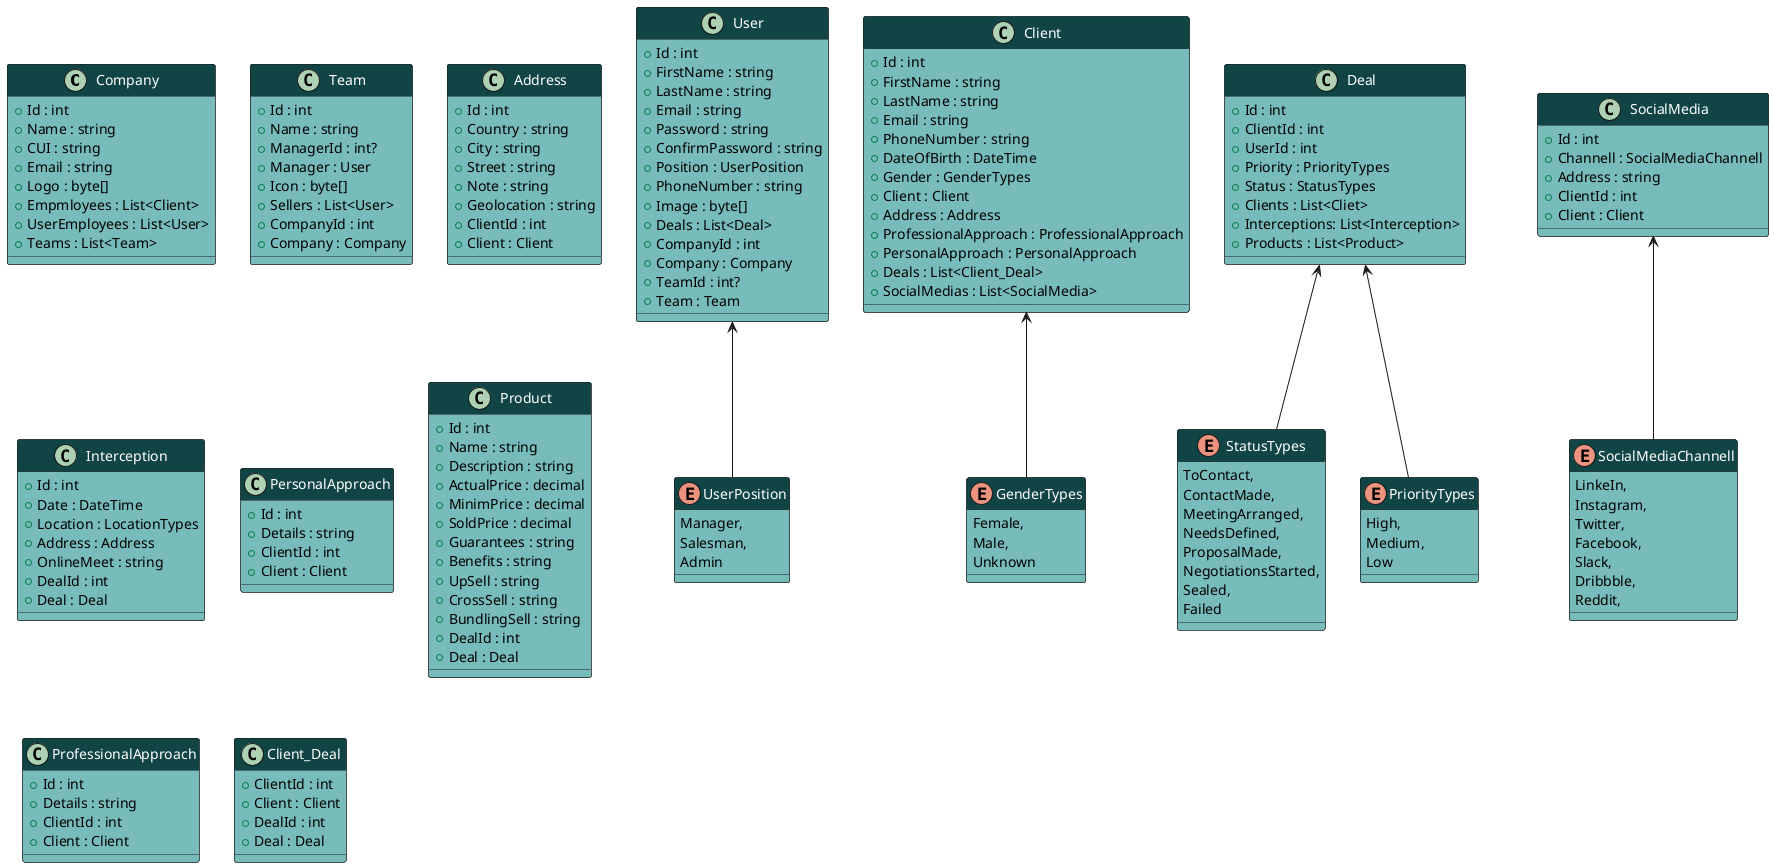 @startuml El Grande Proyect
skinparam classFontColor automatic
skinparam classBackgroundColor #7bb
skinparam enumBackgroundColor #9d9
skinparam noteBackgroundColor #9d9
skinparam classHeaderBackgroundColor #144
skinparam abstractclassHeaderBackgroundColor #FB4499

class Company{
+ Id : int
+ Name : string
+ CUI : string
+ Email : string
+ Logo : byte[]
+ Empmloyees : List<Client>
+ UserEmployees : List<User>
+ Teams : List<Team>
}

class Team {
+ Id : int
+ Name : string
+ ManagerId : int?
+ Manager : User
+ Icon : byte[]
+ Sellers : List<User>
+ CompanyId : int
+ Company : Company
}

class User {
+ Id : int
+ FirstName : string
+ LastName : string
+ Email : string
+ Password : string
+ ConfirmPassword : string
+ Position : UserPosition
+ PhoneNumber : string
+ Image : byte[]
+ Deals : List<Deal>
+ CompanyId : int
+ Company : Company
+ TeamId : int?
+ Team : Team

}

enum UserPosition{
Manager,
Salesman,
Admin
}


class Address{
+ Id : int
+ Country : string
+ City : string
+ Street : string
+ Note : string
+ Geolocation : string
+ ClientId : int
+ Client : Client
}

class Client{
+ Id : int
+ FirstName : string
+ LastName : string
+ Email : string
+ PhoneNumber : string
+ DateOfBirth : DateTime
+ Gender : GenderTypes
+ Client : Client
+ Address : Address
+ ProfessionalApproach : ProfessionalApproach
+ PersonalApproach : PersonalApproach
+ Deals : List<Client_Deal>
+ SocialMedias : List<SocialMedia>
}

class Deal{
+ Id : int
+ ClientId : int
+ UserId : int
+ Priority : PriorityTypes
+ Status : StatusTypes
+ Clients : List<Cliet>
+ Interceptions: List<Interception>
+ Products : List<Product>
}

class Interception{
+ Id : int
+ Date : DateTime
+ Location : LocationTypes
+ Address : Address
+ OnlineMeet : string
+ DealId : int
+ Deal : Deal
}

enum StatusTypes{
ToContact,
ContactMade,
MeetingArranged,
NeedsDefined,
ProposalMade,
NegotiationsStarted,
Sealed,
Failed
}

enum PriorityTypes{
High,
Medium,
Low
}

class PersonalApproach{
+ Id : int
+ Details : string
+ ClientId : int
+ Client : Client
}

class Product{
+ Id : int
+ Name : string
+ Description : string
+ ActualPrice : decimal
+ MinimPrice : decimal
+ SoldPrice : decimal 
+ Guarantees : string
+ Benefits : string
+ UpSell : string
+ CrossSell : string
+ BundlingSell : string
+ DealId : int
+ Deal : Deal
}

class ProfessionalApproach{
+ Id : int
+ Details : string
+ ClientId : int
+ Client : Client
}

class Client_Deal{
+ ClientId : int
+ Client : Client
+ DealId : int
+ Deal : Deal
}
class SocialMedia{
+ Id : int
+ Channell : SocialMediaChannell
+ Address : string
+ ClientId : int
+ Client : Client
}

enum SocialMediaChannell{
LinkeIn,
Instagram,
Twitter,
Facebook,
Slack,
Dribbble,
Reddit,
}

enum GenderTypes{
Female,
Male,
Unknown
}

User <-- UserPosition
SocialMedia <-- SocialMediaChannell 
Client <-- GenderTypes
Deal <-- PriorityTypes 
Deal <-- StatusTypes

@enduml